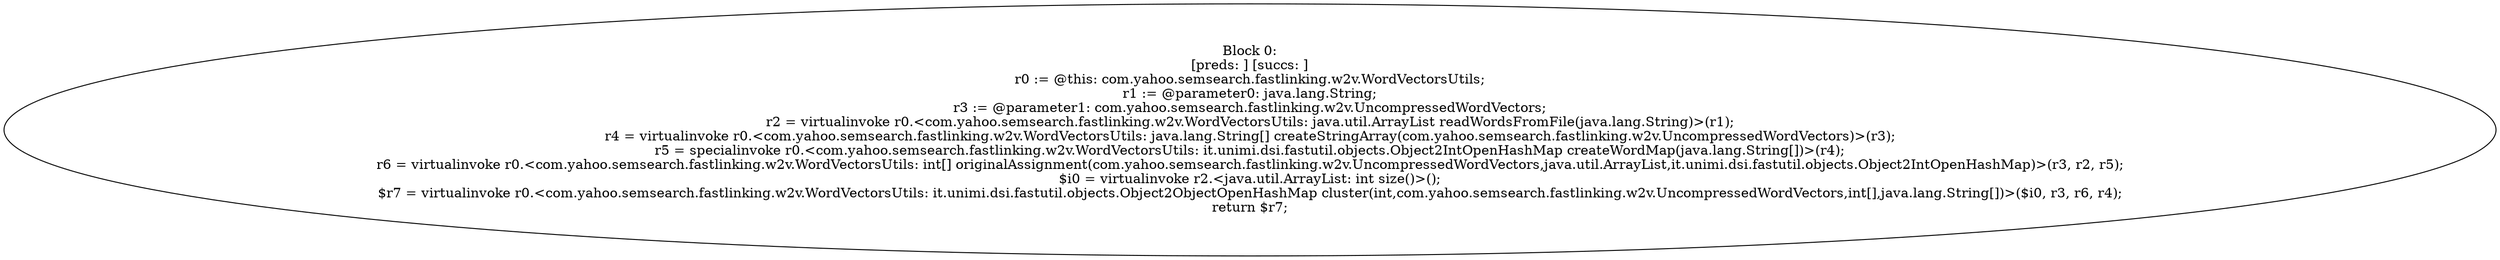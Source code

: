 digraph "unitGraph" {
    "Block 0:
[preds: ] [succs: ]
r0 := @this: com.yahoo.semsearch.fastlinking.w2v.WordVectorsUtils;
r1 := @parameter0: java.lang.String;
r3 := @parameter1: com.yahoo.semsearch.fastlinking.w2v.UncompressedWordVectors;
r2 = virtualinvoke r0.<com.yahoo.semsearch.fastlinking.w2v.WordVectorsUtils: java.util.ArrayList readWordsFromFile(java.lang.String)>(r1);
r4 = virtualinvoke r0.<com.yahoo.semsearch.fastlinking.w2v.WordVectorsUtils: java.lang.String[] createStringArray(com.yahoo.semsearch.fastlinking.w2v.UncompressedWordVectors)>(r3);
r5 = specialinvoke r0.<com.yahoo.semsearch.fastlinking.w2v.WordVectorsUtils: it.unimi.dsi.fastutil.objects.Object2IntOpenHashMap createWordMap(java.lang.String[])>(r4);
r6 = virtualinvoke r0.<com.yahoo.semsearch.fastlinking.w2v.WordVectorsUtils: int[] originalAssignment(com.yahoo.semsearch.fastlinking.w2v.UncompressedWordVectors,java.util.ArrayList,it.unimi.dsi.fastutil.objects.Object2IntOpenHashMap)>(r3, r2, r5);
$i0 = virtualinvoke r2.<java.util.ArrayList: int size()>();
$r7 = virtualinvoke r0.<com.yahoo.semsearch.fastlinking.w2v.WordVectorsUtils: it.unimi.dsi.fastutil.objects.Object2ObjectOpenHashMap cluster(int,com.yahoo.semsearch.fastlinking.w2v.UncompressedWordVectors,int[],java.lang.String[])>($i0, r3, r6, r4);
return $r7;
"
}
